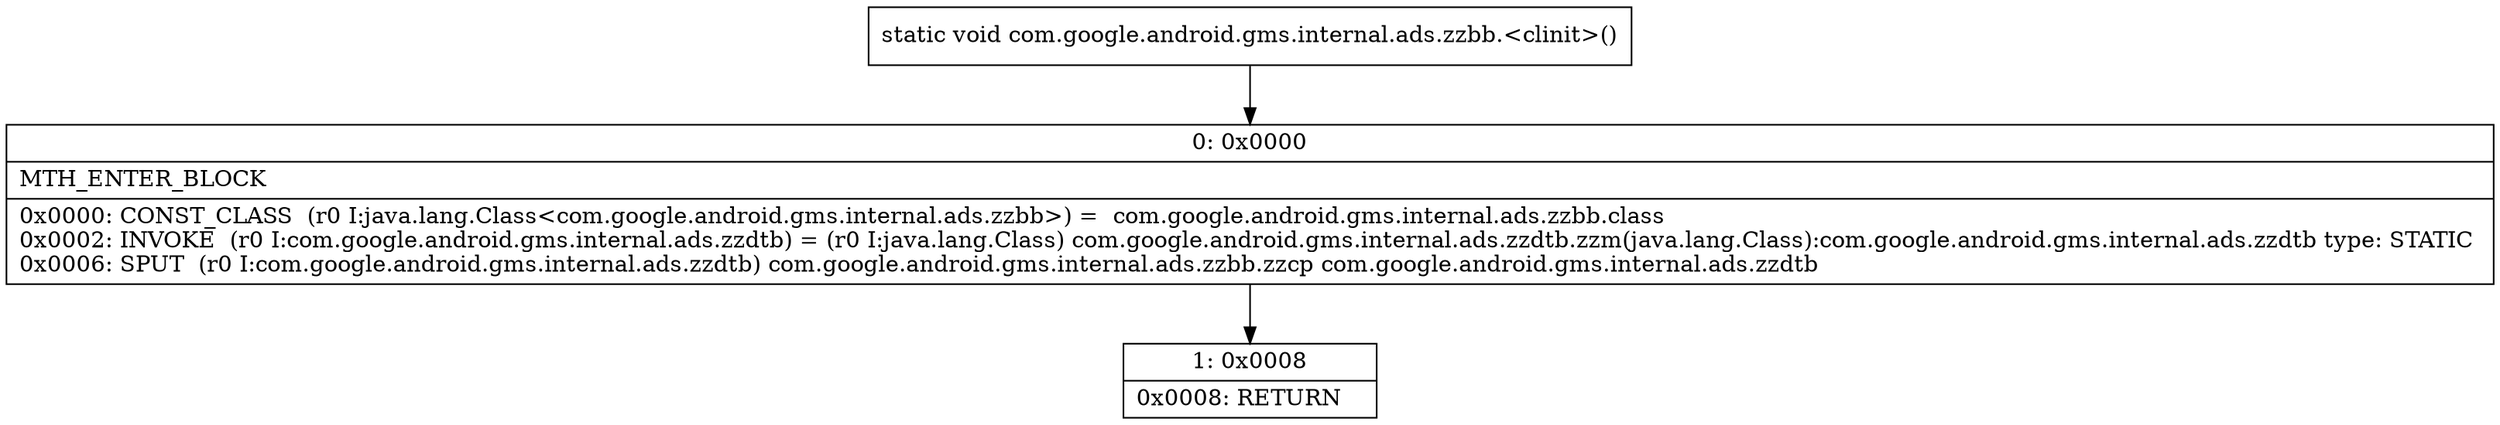 digraph "CFG forcom.google.android.gms.internal.ads.zzbb.\<clinit\>()V" {
Node_0 [shape=record,label="{0\:\ 0x0000|MTH_ENTER_BLOCK\l|0x0000: CONST_CLASS  (r0 I:java.lang.Class\<com.google.android.gms.internal.ads.zzbb\>) =  com.google.android.gms.internal.ads.zzbb.class \l0x0002: INVOKE  (r0 I:com.google.android.gms.internal.ads.zzdtb) = (r0 I:java.lang.Class) com.google.android.gms.internal.ads.zzdtb.zzm(java.lang.Class):com.google.android.gms.internal.ads.zzdtb type: STATIC \l0x0006: SPUT  (r0 I:com.google.android.gms.internal.ads.zzdtb) com.google.android.gms.internal.ads.zzbb.zzcp com.google.android.gms.internal.ads.zzdtb \l}"];
Node_1 [shape=record,label="{1\:\ 0x0008|0x0008: RETURN   \l}"];
MethodNode[shape=record,label="{static void com.google.android.gms.internal.ads.zzbb.\<clinit\>() }"];
MethodNode -> Node_0;
Node_0 -> Node_1;
}

